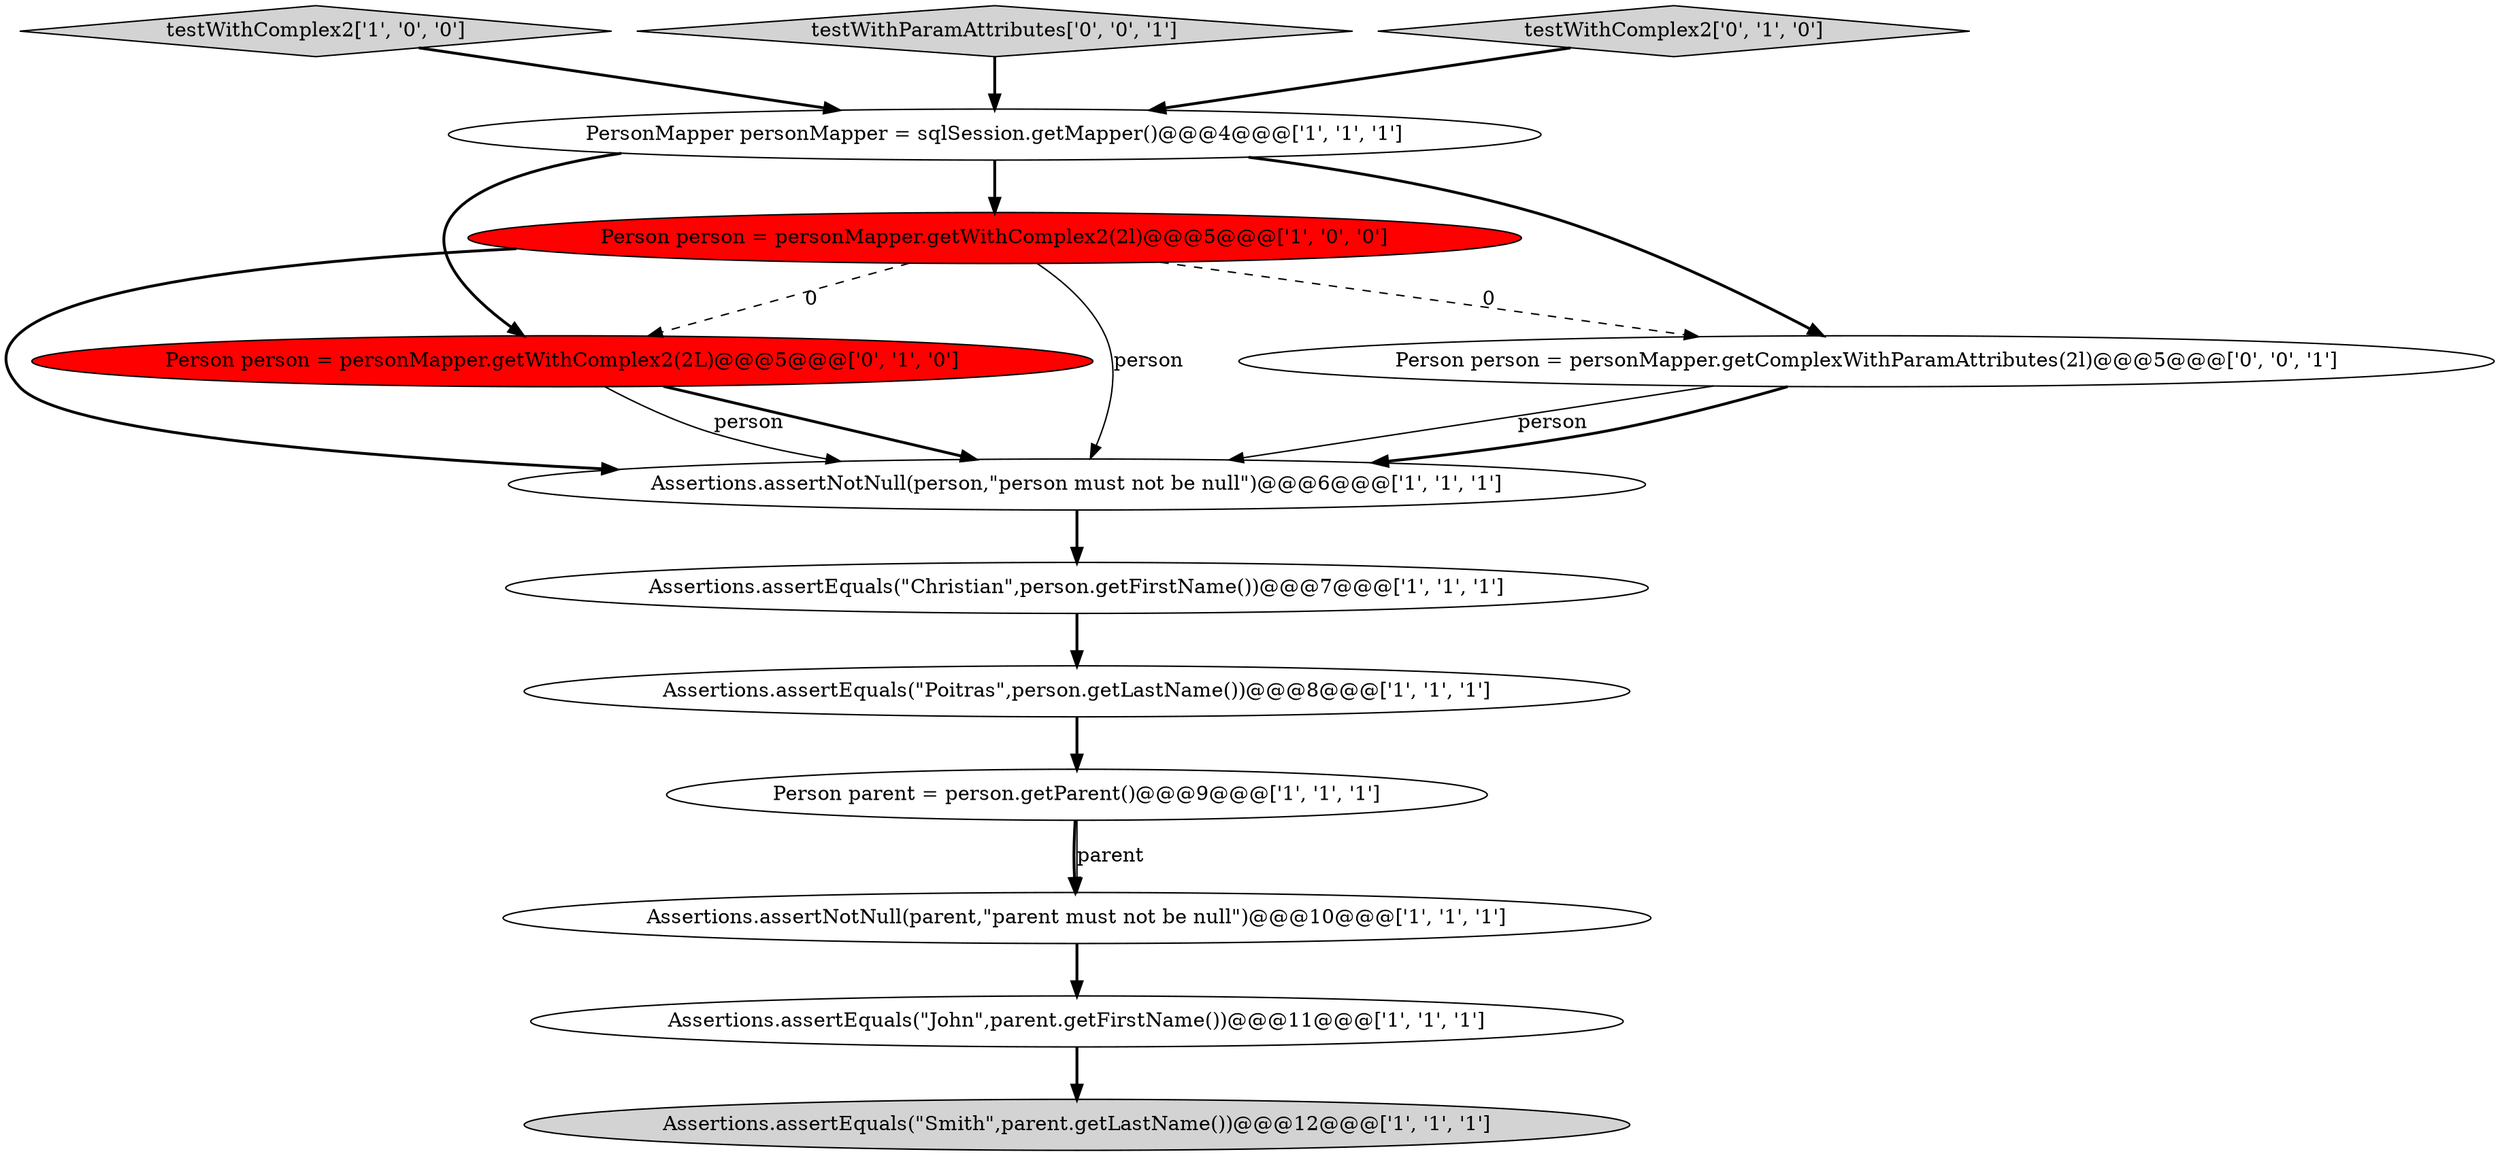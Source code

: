 digraph {
7 [style = filled, label = "Assertions.assertEquals(\"John\",parent.getFirstName())@@@11@@@['1', '1', '1']", fillcolor = white, shape = ellipse image = "AAA0AAABBB1BBB"];
5 [style = filled, label = "testWithComplex2['1', '0', '0']", fillcolor = lightgray, shape = diamond image = "AAA0AAABBB1BBB"];
13 [style = filled, label = "testWithParamAttributes['0', '0', '1']", fillcolor = lightgray, shape = diamond image = "AAA0AAABBB3BBB"];
1 [style = filled, label = "PersonMapper personMapper = sqlSession.getMapper()@@@4@@@['1', '1', '1']", fillcolor = white, shape = ellipse image = "AAA0AAABBB1BBB"];
9 [style = filled, label = "Assertions.assertEquals(\"Poitras\",person.getLastName())@@@8@@@['1', '1', '1']", fillcolor = white, shape = ellipse image = "AAA0AAABBB1BBB"];
2 [style = filled, label = "Person person = personMapper.getWithComplex2(2l)@@@5@@@['1', '0', '0']", fillcolor = red, shape = ellipse image = "AAA1AAABBB1BBB"];
8 [style = filled, label = "Assertions.assertEquals(\"Smith\",parent.getLastName())@@@12@@@['1', '1', '1']", fillcolor = lightgray, shape = ellipse image = "AAA0AAABBB1BBB"];
10 [style = filled, label = "Person person = personMapper.getWithComplex2(2L)@@@5@@@['0', '1', '0']", fillcolor = red, shape = ellipse image = "AAA1AAABBB2BBB"];
11 [style = filled, label = "testWithComplex2['0', '1', '0']", fillcolor = lightgray, shape = diamond image = "AAA0AAABBB2BBB"];
12 [style = filled, label = "Person person = personMapper.getComplexWithParamAttributes(2l)@@@5@@@['0', '0', '1']", fillcolor = white, shape = ellipse image = "AAA0AAABBB3BBB"];
3 [style = filled, label = "Assertions.assertNotNull(person,\"person must not be null\")@@@6@@@['1', '1', '1']", fillcolor = white, shape = ellipse image = "AAA0AAABBB1BBB"];
6 [style = filled, label = "Person parent = person.getParent()@@@9@@@['1', '1', '1']", fillcolor = white, shape = ellipse image = "AAA0AAABBB1BBB"];
0 [style = filled, label = "Assertions.assertNotNull(parent,\"parent must not be null\")@@@10@@@['1', '1', '1']", fillcolor = white, shape = ellipse image = "AAA0AAABBB1BBB"];
4 [style = filled, label = "Assertions.assertEquals(\"Christian\",person.getFirstName())@@@7@@@['1', '1', '1']", fillcolor = white, shape = ellipse image = "AAA0AAABBB1BBB"];
4->9 [style = bold, label=""];
12->3 [style = solid, label="person"];
11->1 [style = bold, label=""];
2->3 [style = bold, label=""];
10->3 [style = bold, label=""];
6->0 [style = bold, label=""];
10->3 [style = solid, label="person"];
7->8 [style = bold, label=""];
3->4 [style = bold, label=""];
13->1 [style = bold, label=""];
2->10 [style = dashed, label="0"];
9->6 [style = bold, label=""];
6->0 [style = solid, label="parent"];
0->7 [style = bold, label=""];
5->1 [style = bold, label=""];
2->12 [style = dashed, label="0"];
2->3 [style = solid, label="person"];
1->12 [style = bold, label=""];
1->2 [style = bold, label=""];
12->3 [style = bold, label=""];
1->10 [style = bold, label=""];
}
